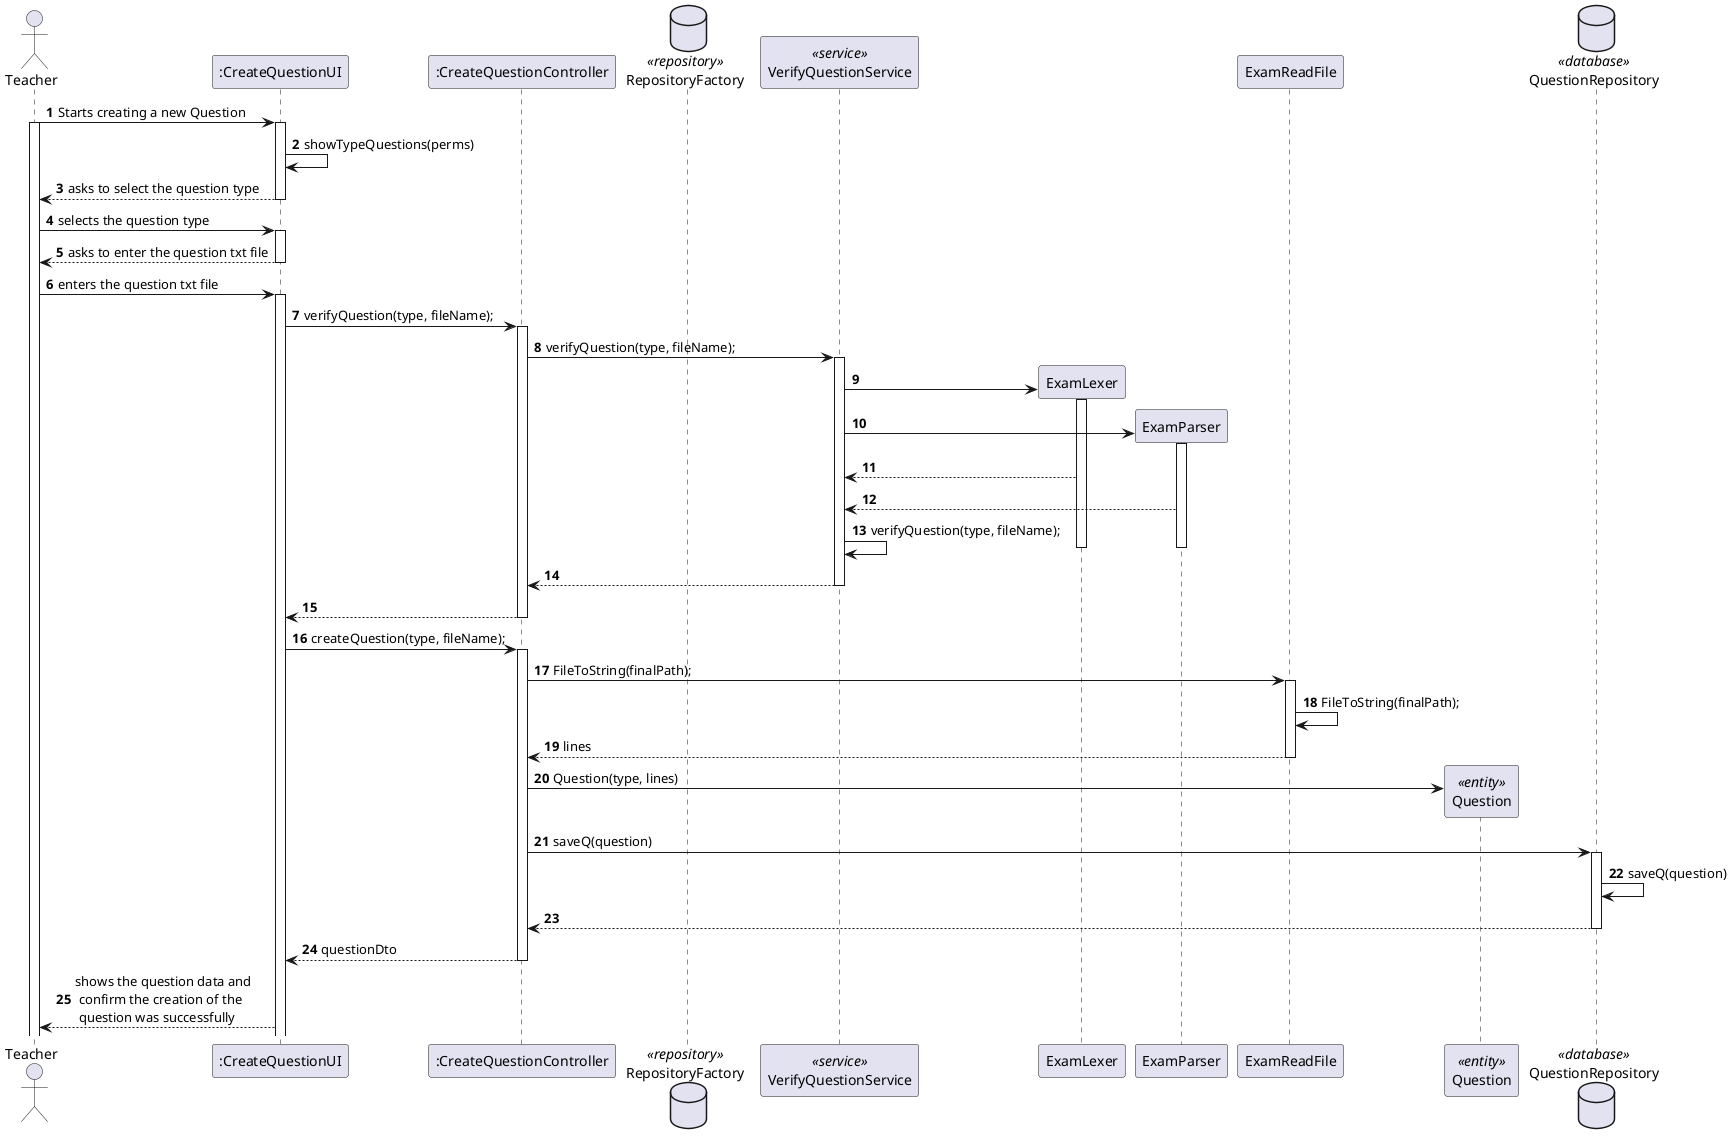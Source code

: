 @startuml
'https://plantuml.com/sequence-diagram

autonumber

Actor Teacher as Man

participant ":CreateQuestionUI" as UI
participant ":CreateQuestionController" as Con
database RepositoryFactory as FAR <<repository>>
participant VerifyQuestionService as Ver <<service>>
participant ExamLexer as ExL
participant ExamParser as ExP
participant ExamReadFile as ERF
participant Question as Qu <<entity>>
database QuestionRepository as QUR <<database>>


Man -> UI : Starts creating a new Question
activate Man
activate UI
UI ->UI : showTypeQuestions(perms)
UI --> Man : asks to select the question type
deactivate UI

Man -> UI : selects the question type
activate UI

UI --> Man : asks to enter the question txt file
deactivate UI

Man -> UI : enters the question txt file
activate UI

UI -> Con : verifyQuestion(type, fileName);

activate Con

Con -> Ver : verifyQuestion(type, fileName);


activate Ver

Ver -> ExL** :
activate ExL
Ver -> ExP** :
activate ExP
ExL --> Ver :
ExP --> Ver :

Ver -> Ver : verifyQuestion(type, fileName);
deactivate ExL
deactivate ExP



Ver --> Con

deactivate Ver

Con --> UI

deactivate Con

UI -> Con : createQuestion(type, fileName);

activate Con

Con -> ERF : FileToString(finalPath);

activate ERF

ERF -> ERF : FileToString(finalPath);

ERF --> Con : lines

deactivate ERF

Con -> Qu** : Question(type, lines)

Con -> QUR : saveQ(question)

activate QUR

QUR -> QUR : saveQ(question)

QUR --> Con

deactivate QUR

Con --> UI : questionDto

deactivate Con

UI --> Man : shows the question data and \n confirm the creation of the \n question was successfully




@enduml